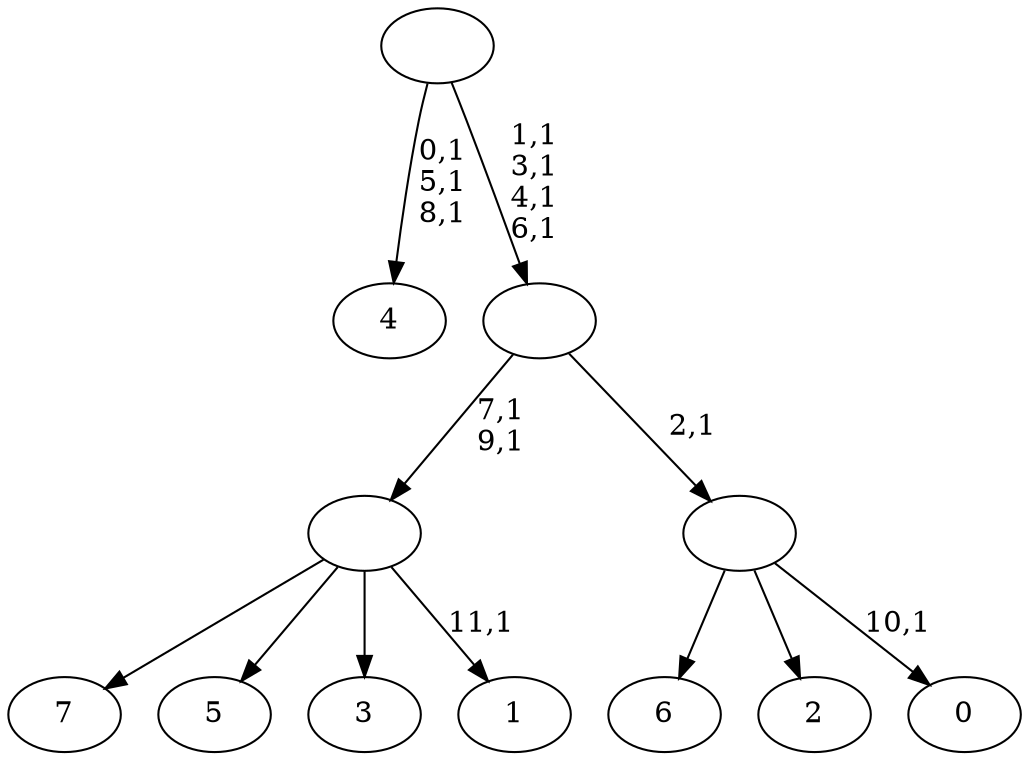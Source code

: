digraph T {
	20 [label="7"]
	19 [label="6"]
	18 [label="5"]
	17 [label="4"]
	13 [label="3"]
	12 [label="2"]
	11 [label="1"]
	9 [label=""]
	7 [label="0"]
	5 [label=""]
	4 [label=""]
	0 [label=""]
	9 -> 11 [label="11,1"]
	9 -> 20 [label=""]
	9 -> 18 [label=""]
	9 -> 13 [label=""]
	5 -> 7 [label="10,1"]
	5 -> 19 [label=""]
	5 -> 12 [label=""]
	4 -> 9 [label="7,1\n9,1"]
	4 -> 5 [label="2,1"]
	0 -> 4 [label="1,1\n3,1\n4,1\n6,1"]
	0 -> 17 [label="0,1\n5,1\n8,1"]
}
